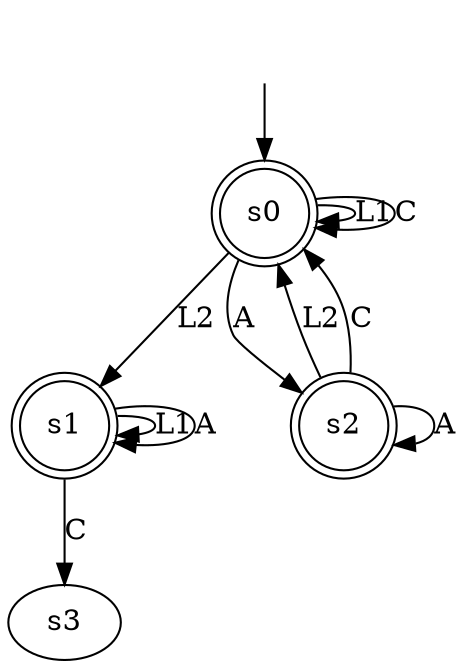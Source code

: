 digraph system_dfa {
s0 [label=s0, shape=doublecircle];
s1 [label=s1, shape=doublecircle];
s2 [label=s2, shape=doublecircle];
s3 [label=s3];
s0 -> s1  [label=L2];
s0 -> s0  [label=L1];
s0 -> s2  [label=A];
s0 -> s0  [label=C];
s1 -> s1  [label=L1];
s1 -> s1  [label=A];
s1 -> s3  [label=C];
s2 -> s0  [label=L2];
s2 -> s2  [label=A];
s2 -> s0  [label=C];
__start0 [label="", shape=none];
__start0 -> s0  [label=""];
}
